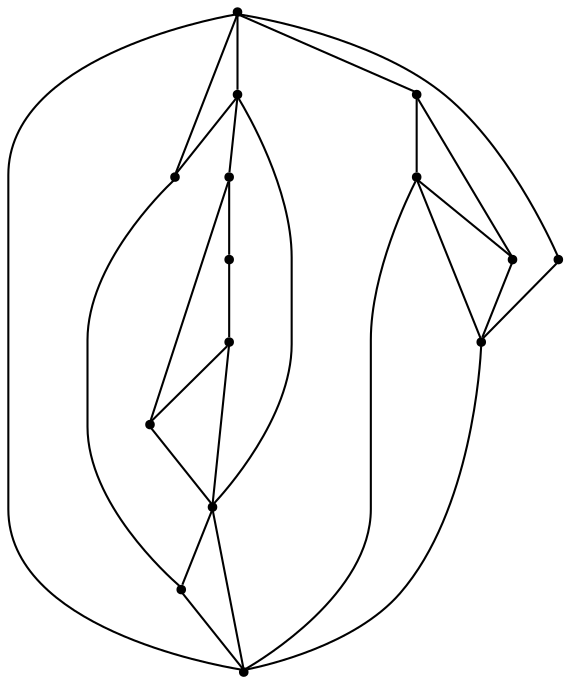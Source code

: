 graph {
  node [shape=point,comment="{\"directed\":false,\"doi\":\"10.1007/978-3-642-36763-2_8\",\"figure\":\"1 (2)\"}"]

  v0 [pos="917.9409662630648,779.2356151411948"]
  v1 [pos="916.6817169402566,659.3200579933767"]
  v2 [pos="776.9810093524559,635.4203749289516"]
  v3 [pos="895.2871396598354,692.4462060487447"]
  v4 [pos="829.8399593013769,695.3801883410346"]
  v5 [pos="805.5098906478896,666.8670184263663"]
  v6 [pos="869.2724941914738,741.0834167957835"]
  v7 [pos="829.0018382762479,742.7585973226168"]
  v8 [pos="813.8951092210939,771.6927243845535"]
  v9 [pos="783.6941850697892,801.459863324015"]
  v10 [pos="673.8691549407813,755.7734222842024"]
  v11 [pos="740.9925137253404,756.1941250766989"]
  v12 [pos="738.4782142741109,674.8517234215603"]
  v13 [pos="700.7176586157276,718.8757016731279"]
  v14 [pos="675.1284042635895,673.5931760108755"]

  v0 -- v1 [id="-1",pos="917.9409662630648,779.2356151411948 916.6817169402566,659.3200579933767 916.6817169402566,659.3200579933767 916.6817169402566,659.3200579933767"]
  v10 -- v13 [id="-2",pos="673.8691549407813,755.7734222842024 700.7176586157276,718.8757016731279 700.7176586157276,718.8757016731279 700.7176586157276,718.8757016731279"]
  v10 -- v14 [id="-3",pos="673.8691549407813,755.7734222842024 675.1284042635895,673.5931760108755 675.1284042635895,673.5931760108755 675.1284042635895,673.5931760108755"]
  v14 -- v13 [id="-4",pos="675.1284042635895,673.5931760108755 700.7176586157276,718.8757016731279 700.7176586157276,718.8757016731279 700.7176586157276,718.8757016731279"]
  v14 -- v12 [id="-5",pos="675.1284042635895,673.5931760108755 738.4782142741109,674.8517234215603 738.4782142741109,674.8517234215603 738.4782142741109,674.8517234215603"]
  v14 -- v2 [id="-6",pos="675.1284042635895,673.5931760108755 776.9810093524559,635.4203749289516 776.9810093524559,635.4203749289516 776.9810093524559,635.4203749289516"]
  v13 -- v12 [id="-7",pos="700.7176586157276,718.8757016731279 738.4782142741109,674.8517234215603 738.4782142741109,674.8517234215603 738.4782142741109,674.8517234215603"]
  v12 -- v2 [id="-8",pos="738.4782142741109,674.8517234215603 776.9810093524559,635.4203749289516 776.9810093524559,635.4203749289516 776.9810093524559,635.4203749289516"]
  v11 -- v12 [id="-9",pos="740.9925137253404,756.1941250766989 738.4782142741109,674.8517234215603 738.4782142741109,674.8517234215603 738.4782142741109,674.8517234215603"]
  v9 -- v11 [id="-10",pos="783.6941850697892,801.459863324015 740.9925137253404,756.1941250766989 740.9925137253404,756.1941250766989 740.9925137253404,756.1941250766989"]
  v9 -- v10 [id="-11",pos="783.6941850697892,801.459863324015 673.8691549407813,755.7734222842024 673.8691549407813,755.7734222842024 673.8691549407813,755.7734222842024"]
  v9 -- v8 [id="-12",pos="783.6941850697892,801.459863324015 813.8951092210939,771.6927243845535 813.8951092210939,771.6927243845535 813.8951092210939,771.6927243845535"]
  v9 -- v0 [id="-13",pos="783.6941850697892,801.459863324015 917.9409662630648,779.2356151411948 917.9409662630648,779.2356151411948 917.9409662630648,779.2356151411948"]
  v9 -- v2 [id="-14",pos="783.6941850697892,801.459863324015 776.9810093524559,635.4203749289516 776.9810093524559,635.4203749289516 776.9810093524559,635.4203749289516"]
  v5 -- v1 [id="-15",pos="805.5098906478896,666.8670184263663 916.6817169402566,659.3200579933767 916.6817169402566,659.3200579933767 916.6817169402566,659.3200579933767"]
  v5 -- v2 [id="-16",pos="805.5098906478896,666.8670184263663 776.9810093524559,635.4203749289516 776.9810093524559,635.4203749289516 776.9810093524559,635.4203749289516"]
  v8 -- v5 [id="-17",pos="813.8951092210939,771.6927243845535 805.5098906478896,666.8670184263663 805.5098906478896,666.8670184263663 805.5098906478896,666.8670184263663"]
  v8 -- v7 [id="-18",pos="813.8951092210939,771.6927243845535 829.0018382762479,742.7585973226168 829.0018382762479,742.7585973226168 829.0018382762479,742.7585973226168"]
  v8 -- v0 [id="-19",pos="813.8951092210939,771.6927243845535 917.9409662630648,779.2356151411948 917.9409662630648,779.2356151411948 917.9409662630648,779.2356151411948"]
  v7 -- v6 [id="-20",pos="829.0018382762479,742.7585973226168 869.2724941914738,741.0834167957835 869.2724941914738,741.0834167957835 869.2724941914738,741.0834167957835"]
  v7 -- v4 [id="-21",pos="829.0018382762479,742.7585973226168 829.8399593013769,695.3801883410346 829.8399593013769,695.3801883410346 829.8399593013769,695.3801883410346"]
  v4 -- v5 [id="-22",pos="829.8399593013769,695.3801883410346 805.5098906478896,666.8670184263663 805.5098906478896,666.8670184263663 805.5098906478896,666.8670184263663"]
  v6 -- v3 [id="-23",pos="869.2724941914738,741.0834167957835 895.2871396598354,692.4462060487447 895.2871396598354,692.4462060487447 895.2871396598354,692.4462060487447"]
  v3 -- v5 [id="-24",pos="895.2871396598354,692.4462060487447 805.5098906478896,666.8670184263663 805.5098906478896,666.8670184263663 805.5098906478896,666.8670184263663"]
  v3 -- v4 [id="-25",pos="895.2871396598354,692.4462060487447 829.8399593013769,695.3801883410346 829.8399593013769,695.3801883410346 829.8399593013769,695.3801883410346"]
  v1 -- v2 [id="-26",pos="916.6817169402566,659.3200579933767 776.9810093524559,635.4203749289516 776.9810093524559,635.4203749289516 776.9810093524559,635.4203749289516"]
}